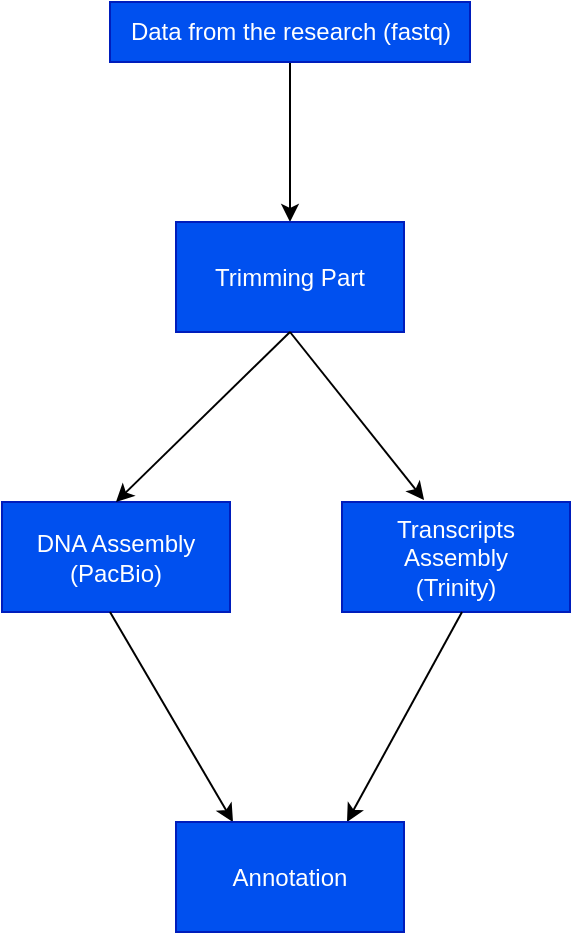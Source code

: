 <mxfile version="21.1.7" type="github">
  <diagram name="Page-1" id="QEiZHA-wxxGtasj-5cAy">
    <mxGraphModel dx="838" dy="622" grid="1" gridSize="10" guides="1" tooltips="1" connect="1" arrows="1" fold="1" page="1" pageScale="1" pageWidth="827" pageHeight="1169" math="0" shadow="0">
      <root>
        <mxCell id="0" />
        <mxCell id="1" parent="0" />
        <mxCell id="UimHO_enks29xSUcv0nc-3" value="" style="edgeStyle=orthogonalEdgeStyle;rounded=0;orthogonalLoop=1;jettySize=auto;html=1;" edge="1" parent="1" source="UimHO_enks29xSUcv0nc-1" target="UimHO_enks29xSUcv0nc-2">
          <mxGeometry relative="1" as="geometry" />
        </mxCell>
        <mxCell id="UimHO_enks29xSUcv0nc-1" value="Data from the research (fastq)&lt;br&gt;" style="text;html=1;align=center;verticalAlign=middle;resizable=0;points=[];autosize=1;fillColor=#0050ef;fontColor=#ffffff;strokeColor=#001DBC;" vertex="1" parent="1">
          <mxGeometry x="324" y="90" width="180" height="30" as="geometry" />
        </mxCell>
        <mxCell id="UimHO_enks29xSUcv0nc-2" value="Trimming Part" style="whiteSpace=wrap;html=1;fillColor=#0050ef;strokeColor=#001DBC;fontColor=#ffffff;" vertex="1" parent="1">
          <mxGeometry x="357" y="200" width="114" height="55" as="geometry" />
        </mxCell>
        <mxCell id="UimHO_enks29xSUcv0nc-4" value="DNA Assembly&lt;br&gt;(PacBio)" style="whiteSpace=wrap;html=1;fillColor=#0050ef;strokeColor=#001DBC;fontColor=#ffffff;" vertex="1" parent="1">
          <mxGeometry x="270" y="340" width="114" height="55" as="geometry" />
        </mxCell>
        <mxCell id="UimHO_enks29xSUcv0nc-6" value="" style="endArrow=classic;html=1;rounded=0;entryX=0.5;entryY=0;entryDx=0;entryDy=0;exitX=0.5;exitY=1;exitDx=0;exitDy=0;" edge="1" parent="1" source="UimHO_enks29xSUcv0nc-2" target="UimHO_enks29xSUcv0nc-4">
          <mxGeometry width="50" height="50" relative="1" as="geometry">
            <mxPoint x="410" y="260" as="sourcePoint" />
            <mxPoint x="340" y="330" as="targetPoint" />
          </mxGeometry>
        </mxCell>
        <mxCell id="UimHO_enks29xSUcv0nc-7" value="" style="endArrow=classic;html=1;rounded=0;entryX=0.36;entryY=-0.018;entryDx=0;entryDy=0;entryPerimeter=0;exitX=0.5;exitY=1;exitDx=0;exitDy=0;" edge="1" parent="1" source="UimHO_enks29xSUcv0nc-2" target="UimHO_enks29xSUcv0nc-8">
          <mxGeometry width="50" height="50" relative="1" as="geometry">
            <mxPoint x="410" y="260" as="sourcePoint" />
            <mxPoint x="470" y="330" as="targetPoint" />
          </mxGeometry>
        </mxCell>
        <mxCell id="UimHO_enks29xSUcv0nc-8" value="Transcripts Assembly&lt;br&gt;(Trinity)" style="whiteSpace=wrap;html=1;fillColor=#0050ef;strokeColor=#001DBC;fontColor=#ffffff;" vertex="1" parent="1">
          <mxGeometry x="440" y="340" width="114" height="55" as="geometry" />
        </mxCell>
        <mxCell id="UimHO_enks29xSUcv0nc-9" value="" style="endArrow=classic;html=1;rounded=0;entryX=0.25;entryY=0;entryDx=0;entryDy=0;" edge="1" parent="1" target="UimHO_enks29xSUcv0nc-11">
          <mxGeometry width="50" height="50" relative="1" as="geometry">
            <mxPoint x="324" y="395" as="sourcePoint" />
            <mxPoint x="350" y="510" as="targetPoint" />
          </mxGeometry>
        </mxCell>
        <mxCell id="UimHO_enks29xSUcv0nc-10" value="" style="endArrow=classic;html=1;rounded=0;entryX=0.75;entryY=0;entryDx=0;entryDy=0;" edge="1" parent="1" target="UimHO_enks29xSUcv0nc-11">
          <mxGeometry width="50" height="50" relative="1" as="geometry">
            <mxPoint x="500" y="395" as="sourcePoint" />
            <mxPoint x="480" y="510" as="targetPoint" />
            <Array as="points" />
          </mxGeometry>
        </mxCell>
        <mxCell id="UimHO_enks29xSUcv0nc-11" value="Annotation" style="whiteSpace=wrap;html=1;fillColor=#0050ef;fontColor=#ffffff;strokeColor=#001DBC;" vertex="1" parent="1">
          <mxGeometry x="357" y="500" width="114" height="55" as="geometry" />
        </mxCell>
      </root>
    </mxGraphModel>
  </diagram>
</mxfile>
